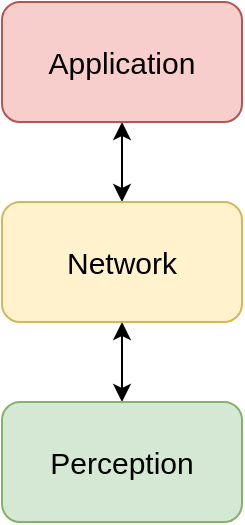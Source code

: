 <mxfile version="25.0.3">
  <diagram name="Page-1" id="nl1cgcMlkFiSKHjAn94r">
    <mxGraphModel dx="819" dy="407" grid="1" gridSize="10" guides="1" tooltips="1" connect="1" arrows="1" fold="1" page="1" pageScale="1" pageWidth="850" pageHeight="1100" math="0" shadow="0">
      <root>
        <mxCell id="0" />
        <mxCell id="1" parent="0" />
        <mxCell id="0P8FlNQfBklAbjoEWWRk-5" value="" style="edgeStyle=orthogonalEdgeStyle;rounded=0;orthogonalLoop=1;jettySize=auto;html=1;startArrow=classic;startFill=1;" edge="1" parent="1" source="0P8FlNQfBklAbjoEWWRk-1" target="0P8FlNQfBklAbjoEWWRk-3">
          <mxGeometry relative="1" as="geometry" />
        </mxCell>
        <mxCell id="0P8FlNQfBklAbjoEWWRk-1" value="Application" style="rounded=1;whiteSpace=wrap;html=1;fillColor=#f8cecc;strokeColor=#b85450;fontStyle=0;fontSize=15;" vertex="1" parent="1">
          <mxGeometry x="360" y="200" width="120" height="60" as="geometry" />
        </mxCell>
        <mxCell id="0P8FlNQfBklAbjoEWWRk-6" value="" style="edgeStyle=orthogonalEdgeStyle;rounded=0;orthogonalLoop=1;jettySize=auto;html=1;startArrow=classic;startFill=1;" edge="1" parent="1" source="0P8FlNQfBklAbjoEWWRk-3" target="0P8FlNQfBklAbjoEWWRk-4">
          <mxGeometry relative="1" as="geometry" />
        </mxCell>
        <mxCell id="0P8FlNQfBklAbjoEWWRk-3" value="Network" style="rounded=1;whiteSpace=wrap;html=1;fillColor=#fff2cc;strokeColor=#d6b656;fontStyle=0;fontSize=15;" vertex="1" parent="1">
          <mxGeometry x="360" y="300" width="120" height="60" as="geometry" />
        </mxCell>
        <mxCell id="0P8FlNQfBklAbjoEWWRk-4" value="Perception" style="rounded=1;whiteSpace=wrap;html=1;fillColor=#d5e8d4;strokeColor=#82b366;fontStyle=0;fontSize=15;" vertex="1" parent="1">
          <mxGeometry x="360" y="400" width="120" height="60" as="geometry" />
        </mxCell>
      </root>
    </mxGraphModel>
  </diagram>
</mxfile>
